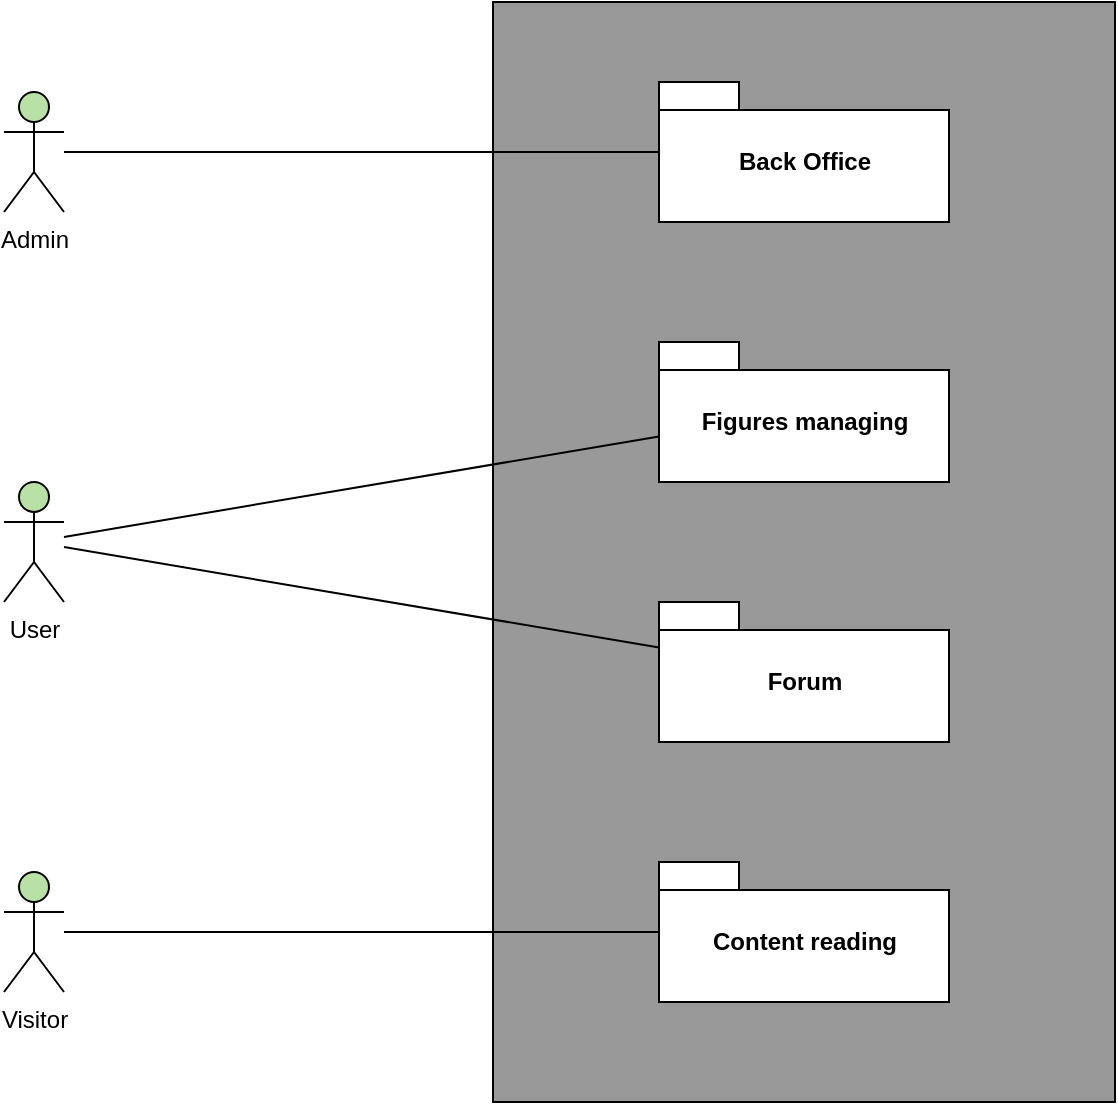 <mxfile version="13.0.3" type="device"><diagram id="q2q2nR5vr63tVJYibDEF" name="Page-1"><mxGraphModel dx="1086" dy="806" grid="1" gridSize="10" guides="1" tooltips="1" connect="1" arrows="1" fold="1" page="1" pageScale="1" pageWidth="827" pageHeight="1169" math="0" shadow="0"><root><mxCell id="0"/><mxCell id="1" parent="0"/><mxCell id="jXbF5ZpdBo2vzl8GoIwa-2" value="" style="html=1;fillColor=#999999;" parent="1" vertex="1"><mxGeometry x="324.5" y="10" width="311" height="550" as="geometry"/></mxCell><mxCell id="6L1fSz4X-xeIo3S25jwt-7" value="Back Office" style="shape=folder;fontStyle=1;spacingTop=10;tabWidth=40;tabHeight=14;tabPosition=left;html=1;" parent="1" vertex="1"><mxGeometry x="407.5" y="50" width="145" height="70" as="geometry"/></mxCell><mxCell id="6L1fSz4X-xeIo3S25jwt-8" value="Content reading" style="shape=folder;fontStyle=1;spacingTop=10;tabWidth=40;tabHeight=14;tabPosition=left;html=1;" parent="1" vertex="1"><mxGeometry x="407.5" y="440" width="145" height="70" as="geometry"/></mxCell><mxCell id="6L1fSz4X-xeIo3S25jwt-9" value="" style="endArrow=none;html=1;" parent="1" source="jXbF5ZpdBo2vzl8GoIwa-8" target="6L1fSz4X-xeIo3S25jwt-7" edge="1"><mxGeometry width="50" height="50" relative="1" as="geometry"><mxPoint x="110" y="81.364" as="sourcePoint"/><mxPoint x="240" y="100" as="targetPoint"/></mxGeometry></mxCell><mxCell id="6L1fSz4X-xeIo3S25jwt-11" value="" style="endArrow=none;html=1;" parent="1" source="jXbF5ZpdBo2vzl8GoIwa-10" target="6L1fSz4X-xeIo3S25jwt-8" edge="1"><mxGeometry width="50" height="50" relative="1" as="geometry"><mxPoint x="110" y="327.078" as="sourcePoint"/><mxPoint x="427.5" y="128.409" as="targetPoint"/></mxGeometry></mxCell><mxCell id="jXbF5ZpdBo2vzl8GoIwa-8" value="Admin" style="shape=umlActor;verticalLabelPosition=bottom;labelBackgroundColor=#ffffff;verticalAlign=top;html=1;fillColor=#B9E0A5;" parent="1" vertex="1"><mxGeometry x="80" y="55" width="30" height="60" as="geometry"/></mxCell><mxCell id="jXbF5ZpdBo2vzl8GoIwa-10" value="Visitor" style="shape=umlActor;verticalLabelPosition=bottom;labelBackgroundColor=#ffffff;verticalAlign=top;html=1;fillColor=#B9E0A5;" parent="1" vertex="1"><mxGeometry x="80" y="445" width="30" height="60" as="geometry"/></mxCell><mxCell id="jXbF5ZpdBo2vzl8GoIwa-11" value="User" style="shape=umlActor;verticalLabelPosition=bottom;labelBackgroundColor=#ffffff;verticalAlign=top;html=1;fillColor=#B9E0A5;" parent="1" vertex="1"><mxGeometry x="80" y="250" width="30" height="60" as="geometry"/></mxCell><mxCell id="TWmNsQzzbRwjbUPN6Hxs-1" value="Figures managing" style="shape=folder;fontStyle=1;spacingTop=10;tabWidth=40;tabHeight=14;tabPosition=left;html=1;" vertex="1" parent="1"><mxGeometry x="407.5" y="180" width="145" height="70" as="geometry"/></mxCell><mxCell id="TWmNsQzzbRwjbUPN6Hxs-2" value="Forum" style="shape=folder;fontStyle=1;spacingTop=10;tabWidth=40;tabHeight=14;tabPosition=left;html=1;" vertex="1" parent="1"><mxGeometry x="407.5" y="310" width="145" height="70" as="geometry"/></mxCell><mxCell id="TWmNsQzzbRwjbUPN6Hxs-3" value="" style="endArrow=none;html=1;" edge="1" parent="1" source="jXbF5ZpdBo2vzl8GoIwa-11" target="TWmNsQzzbRwjbUPN6Hxs-1"><mxGeometry width="50" height="50" relative="1" as="geometry"><mxPoint x="120" y="95" as="sourcePoint"/><mxPoint x="417.5" y="95" as="targetPoint"/></mxGeometry></mxCell><mxCell id="TWmNsQzzbRwjbUPN6Hxs-4" value="" style="endArrow=none;html=1;" edge="1" parent="1" source="jXbF5ZpdBo2vzl8GoIwa-11" target="TWmNsQzzbRwjbUPN6Hxs-2"><mxGeometry width="50" height="50" relative="1" as="geometry"><mxPoint x="120" y="287.468" as="sourcePoint"/><mxPoint x="417.5" y="237.24" as="targetPoint"/></mxGeometry></mxCell></root></mxGraphModel></diagram></mxfile>
